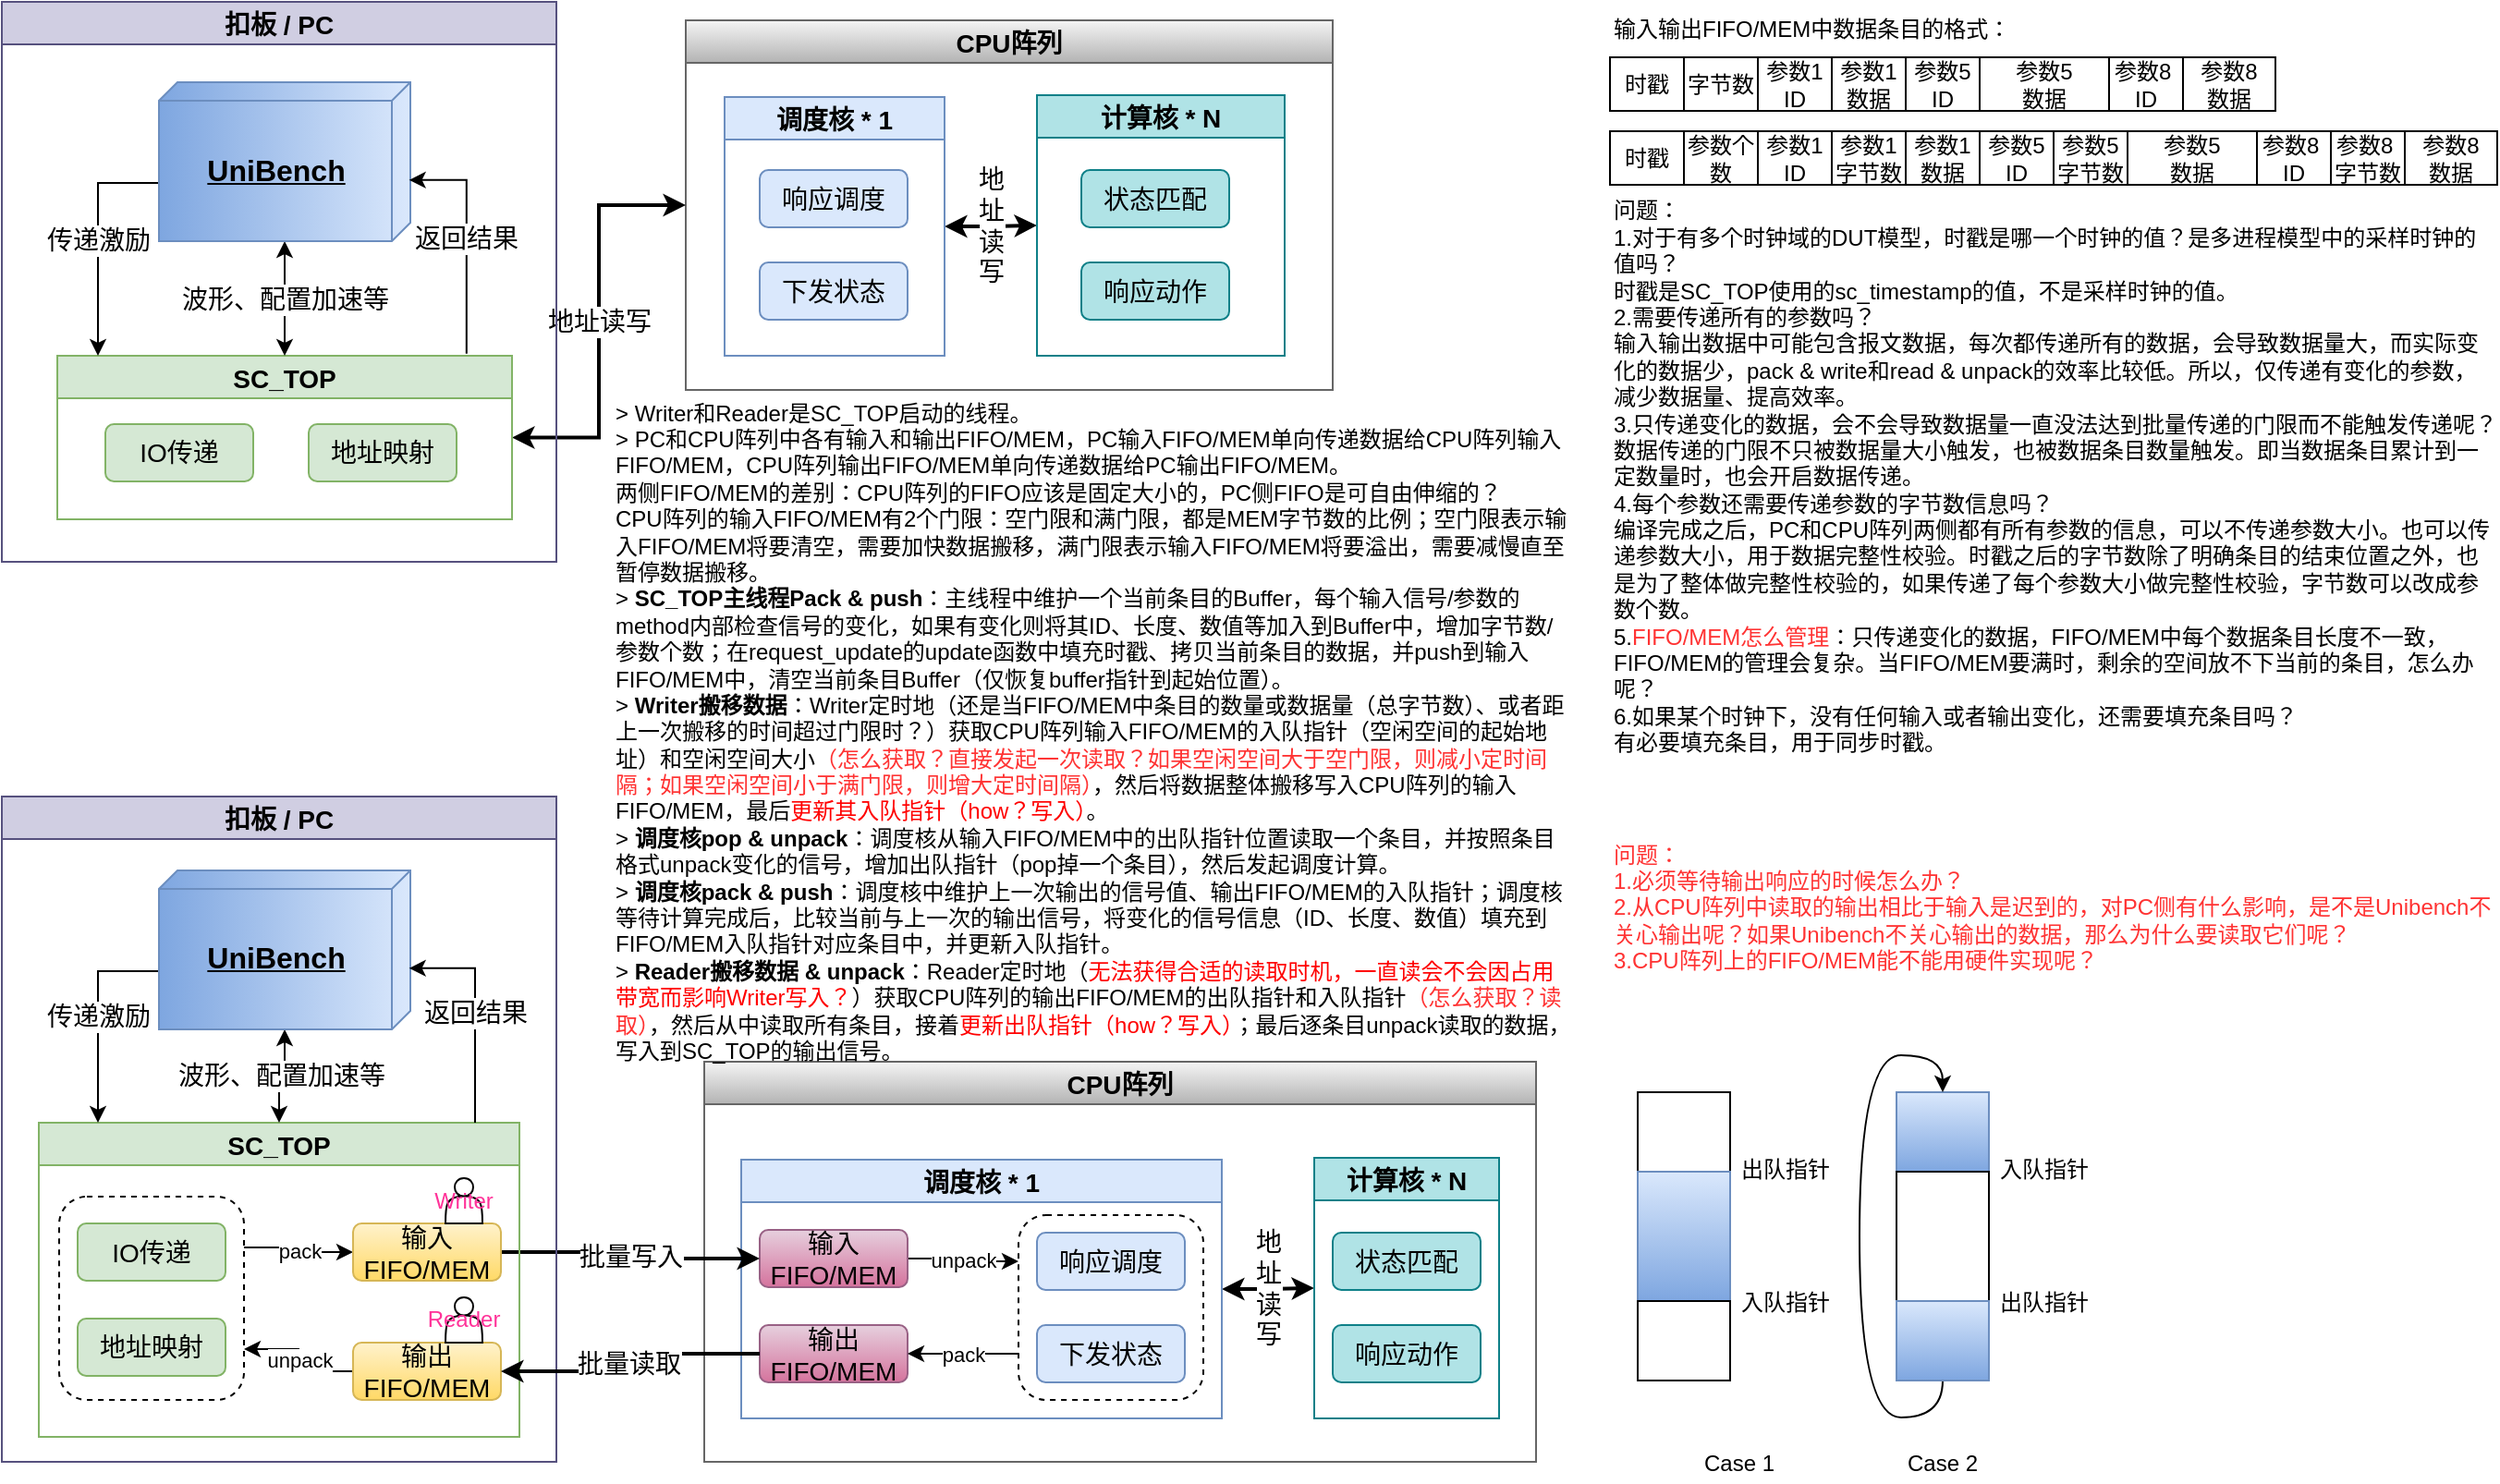 <mxfile version="24.0.4" type="github">
  <diagram name="第 1 页" id="bzBQHWBgV5mlvqt9g90e">
    <mxGraphModel dx="819" dy="-401" grid="1" gridSize="10" guides="1" tooltips="1" connect="1" arrows="1" fold="1" page="1" pageScale="1" pageWidth="1169" pageHeight="827" math="0" shadow="0">
      <root>
        <mxCell id="0" />
        <mxCell id="1" parent="0" />
        <mxCell id="LjgOpnGmxGzKYRoascXe-18" value="CPU阵列" style="swimlane;fontSize=14;fillColor=#f5f5f5;strokeColor=#666666;gradientColor=#b3b3b3;" vertex="1" parent="1">
          <mxGeometry x="390" y="850" width="350" height="200" as="geometry" />
        </mxCell>
        <mxCell id="LjgOpnGmxGzKYRoascXe-19" value="地&lt;br&gt;址&lt;br&gt;读&lt;br&gt;写" style="edgeStyle=orthogonalEdgeStyle;rounded=0;orthogonalLoop=1;jettySize=auto;html=1;exitX=1;exitY=0.5;exitDx=0;exitDy=0;entryX=0;entryY=0.5;entryDx=0;entryDy=0;strokeWidth=2;fontSize=14;startArrow=classic;startFill=1;" edge="1" parent="LjgOpnGmxGzKYRoascXe-18" source="LjgOpnGmxGzKYRoascXe-20" target="LjgOpnGmxGzKYRoascXe-42">
          <mxGeometry relative="1" as="geometry" />
        </mxCell>
        <mxCell id="LjgOpnGmxGzKYRoascXe-20" value="调度核 * 1" style="swimlane;fontSize=14;fillColor=#dae8fc;strokeColor=#6c8ebf;" vertex="1" parent="LjgOpnGmxGzKYRoascXe-18">
          <mxGeometry x="21" y="41.5" width="119" height="140" as="geometry" />
        </mxCell>
        <mxCell id="LjgOpnGmxGzKYRoascXe-97" value="响应调度" style="rounded=1;whiteSpace=wrap;html=1;fontSize=14;fillColor=#dae8fc;strokeColor=#6c8ebf;" vertex="1" parent="LjgOpnGmxGzKYRoascXe-20">
          <mxGeometry x="19" y="39.5" width="80" height="31" as="geometry" />
        </mxCell>
        <mxCell id="LjgOpnGmxGzKYRoascXe-98" value="下发状态" style="rounded=1;whiteSpace=wrap;html=1;fontSize=14;fillColor=#dae8fc;strokeColor=#6c8ebf;" vertex="1" parent="LjgOpnGmxGzKYRoascXe-20">
          <mxGeometry x="19" y="89.5" width="80" height="31" as="geometry" />
        </mxCell>
        <mxCell id="LjgOpnGmxGzKYRoascXe-42" value="计算核 * N" style="swimlane;fontSize=14;fillColor=#b0e3e6;strokeColor=#0e8088;" vertex="1" parent="LjgOpnGmxGzKYRoascXe-18">
          <mxGeometry x="190" y="40.5" width="134" height="141" as="geometry" />
        </mxCell>
        <mxCell id="LjgOpnGmxGzKYRoascXe-99" value="状态匹配" style="rounded=1;whiteSpace=wrap;html=1;fontSize=14;fillColor=#b0e3e6;strokeColor=#0e8088;" vertex="1" parent="LjgOpnGmxGzKYRoascXe-42">
          <mxGeometry x="24" y="40.5" width="80" height="31" as="geometry" />
        </mxCell>
        <mxCell id="LjgOpnGmxGzKYRoascXe-100" value="响应动作" style="rounded=1;whiteSpace=wrap;html=1;fontSize=14;fillColor=#b0e3e6;strokeColor=#0e8088;" vertex="1" parent="LjgOpnGmxGzKYRoascXe-42">
          <mxGeometry x="24" y="90.5" width="80" height="31" as="geometry" />
        </mxCell>
        <mxCell id="LjgOpnGmxGzKYRoascXe-64" value="地址读写" style="edgeStyle=orthogonalEdgeStyle;rounded=0;orthogonalLoop=1;jettySize=auto;html=1;exitX=1;exitY=0.5;exitDx=0;exitDy=0;fontSize=14;startArrow=classic;startFill=1;strokeWidth=2;entryX=0;entryY=0.5;entryDx=0;entryDy=0;" edge="1" parent="1" source="LjgOpnGmxGzKYRoascXe-66" target="LjgOpnGmxGzKYRoascXe-18">
          <mxGeometry x="0.002" relative="1" as="geometry">
            <mxPoint x="265" y="1140" as="sourcePoint" />
            <mxPoint x="570" y="927" as="targetPoint" />
            <mxPoint as="offset" />
          </mxGeometry>
        </mxCell>
        <mxCell id="LjgOpnGmxGzKYRoascXe-65" value="扣板 / PC" style="swimlane;fontSize=14;fillColor=#d0cee2;strokeColor=#56517e;" vertex="1" parent="1">
          <mxGeometry x="20" y="840" width="300" height="303" as="geometry" />
        </mxCell>
        <mxCell id="LjgOpnGmxGzKYRoascXe-66" value="SC_TOP" style="swimlane;fontSize=14;fillColor=#d5e8d4;strokeColor=#82b366;" vertex="1" parent="LjgOpnGmxGzKYRoascXe-65">
          <mxGeometry x="30" y="191.5" width="246" height="88.5" as="geometry" />
        </mxCell>
        <mxCell id="LjgOpnGmxGzKYRoascXe-90" value="地址映射" style="rounded=1;whiteSpace=wrap;html=1;fontSize=14;fillColor=#d5e8d4;strokeColor=#82b366;" vertex="1" parent="LjgOpnGmxGzKYRoascXe-66">
          <mxGeometry x="136" y="37" width="80" height="31" as="geometry" />
        </mxCell>
        <mxCell id="LjgOpnGmxGzKYRoascXe-91" value="IO传递" style="rounded=1;whiteSpace=wrap;html=1;fontSize=14;fillColor=#d5e8d4;strokeColor=#82b366;" vertex="1" parent="LjgOpnGmxGzKYRoascXe-66">
          <mxGeometry x="26" y="37" width="80" height="31" as="geometry" />
        </mxCell>
        <mxCell id="LjgOpnGmxGzKYRoascXe-93" value="传递激励" style="edgeStyle=orthogonalEdgeStyle;rounded=0;orthogonalLoop=1;jettySize=auto;html=1;fontSize=14;startArrow=none;startFill=0;" edge="1" parent="LjgOpnGmxGzKYRoascXe-65" source="LjgOpnGmxGzKYRoascXe-95" target="LjgOpnGmxGzKYRoascXe-66">
          <mxGeometry relative="1" as="geometry">
            <Array as="points">
              <mxPoint x="52" y="98" />
            </Array>
          </mxGeometry>
        </mxCell>
        <mxCell id="LjgOpnGmxGzKYRoascXe-94" value="波形、配置加速等" style="edgeStyle=orthogonalEdgeStyle;rounded=0;orthogonalLoop=1;jettySize=auto;html=1;strokeWidth=1;fontSize=14;startArrow=classic;startFill=1;" edge="1" parent="LjgOpnGmxGzKYRoascXe-65" source="LjgOpnGmxGzKYRoascXe-95" target="LjgOpnGmxGzKYRoascXe-66">
          <mxGeometry relative="1" as="geometry" />
        </mxCell>
        <mxCell id="LjgOpnGmxGzKYRoascXe-95" value="UniBench" style="verticalAlign=middle;align=center;spacingTop=8;spacingLeft=2;spacingRight=12;shape=cube;size=10;direction=south;fontStyle=5;html=1;fontSize=16;fillColor=#dae8fc;gradientColor=#7ea6e0;strokeColor=#6c8ebf;" vertex="1" parent="LjgOpnGmxGzKYRoascXe-65">
          <mxGeometry x="85" y="43.5" width="136" height="86" as="geometry" />
        </mxCell>
        <mxCell id="LjgOpnGmxGzKYRoascXe-96" value="返回结果" style="edgeStyle=orthogonalEdgeStyle;rounded=0;orthogonalLoop=1;jettySize=auto;html=1;fontSize=14;startArrow=none;startFill=0;exitX=0.9;exitY=-0.013;exitDx=0;exitDy=0;entryX=0.615;entryY=0.005;entryDx=0;entryDy=0;entryPerimeter=0;exitPerimeter=0;" edge="1" parent="LjgOpnGmxGzKYRoascXe-65" source="LjgOpnGmxGzKYRoascXe-66" target="LjgOpnGmxGzKYRoascXe-95">
          <mxGeometry relative="1" as="geometry">
            <mxPoint x="451" y="112.5" as="sourcePoint" />
            <mxPoint x="59.0" y="198.5" as="targetPoint" />
          </mxGeometry>
        </mxCell>
        <mxCell id="LjgOpnGmxGzKYRoascXe-118" value="CPU阵列" style="swimlane;fontSize=14;fillColor=#f5f5f5;strokeColor=#666666;gradientColor=#b3b3b3;" vertex="1" parent="1">
          <mxGeometry x="400" y="1413.5" width="450" height="216.5" as="geometry" />
        </mxCell>
        <mxCell id="LjgOpnGmxGzKYRoascXe-119" value="地&lt;br&gt;址&lt;br&gt;读&lt;br&gt;写" style="edgeStyle=orthogonalEdgeStyle;rounded=0;orthogonalLoop=1;jettySize=auto;html=1;exitX=1;exitY=0.5;exitDx=0;exitDy=0;entryX=0;entryY=0.5;entryDx=0;entryDy=0;strokeWidth=2;fontSize=14;startArrow=classic;startFill=1;" edge="1" parent="LjgOpnGmxGzKYRoascXe-118" source="LjgOpnGmxGzKYRoascXe-120" target="LjgOpnGmxGzKYRoascXe-123">
          <mxGeometry relative="1" as="geometry" />
        </mxCell>
        <mxCell id="LjgOpnGmxGzKYRoascXe-120" value="调度核 * 1" style="swimlane;fontSize=14;fillColor=#dae8fc;strokeColor=#6c8ebf;" vertex="1" parent="LjgOpnGmxGzKYRoascXe-118">
          <mxGeometry x="20" y="53" width="260" height="140" as="geometry" />
        </mxCell>
        <mxCell id="LjgOpnGmxGzKYRoascXe-121" value="响应调度" style="rounded=1;whiteSpace=wrap;html=1;fontSize=14;fillColor=#dae8fc;strokeColor=#6c8ebf;" vertex="1" parent="LjgOpnGmxGzKYRoascXe-120">
          <mxGeometry x="160" y="39.5" width="80" height="31" as="geometry" />
        </mxCell>
        <mxCell id="LjgOpnGmxGzKYRoascXe-122" value="下发状态" style="rounded=1;whiteSpace=wrap;html=1;fontSize=14;fillColor=#dae8fc;strokeColor=#6c8ebf;" vertex="1" parent="LjgOpnGmxGzKYRoascXe-120">
          <mxGeometry x="160" y="89.5" width="80" height="31" as="geometry" />
        </mxCell>
        <mxCell id="LjgOpnGmxGzKYRoascXe-191" value="unpack" style="edgeStyle=orthogonalEdgeStyle;rounded=0;orthogonalLoop=1;jettySize=auto;html=1;exitX=1;exitY=0.5;exitDx=0;exitDy=0;entryX=0;entryY=0.25;entryDx=0;entryDy=0;" edge="1" parent="LjgOpnGmxGzKYRoascXe-120" source="LjgOpnGmxGzKYRoascXe-137" target="LjgOpnGmxGzKYRoascXe-188">
          <mxGeometry relative="1" as="geometry" />
        </mxCell>
        <mxCell id="LjgOpnGmxGzKYRoascXe-137" value="输入FIFO/MEM" style="rounded=1;whiteSpace=wrap;html=1;fontSize=14;fillColor=#e6d0de;strokeColor=#996185;gradientColor=#d5739d;" vertex="1" parent="LjgOpnGmxGzKYRoascXe-120">
          <mxGeometry x="10" y="38" width="80" height="31" as="geometry" />
        </mxCell>
        <mxCell id="LjgOpnGmxGzKYRoascXe-138" value="输出FIFO/MEM" style="rounded=1;whiteSpace=wrap;html=1;fontSize=14;fillColor=#e6d0de;strokeColor=#996185;gradientColor=#d5739d;" vertex="1" parent="LjgOpnGmxGzKYRoascXe-120">
          <mxGeometry x="10" y="89.5" width="80" height="31" as="geometry" />
        </mxCell>
        <mxCell id="LjgOpnGmxGzKYRoascXe-192" value="pack" style="edgeStyle=orthogonalEdgeStyle;rounded=0;orthogonalLoop=1;jettySize=auto;html=1;exitX=0;exitY=0.75;exitDx=0;exitDy=0;entryX=1;entryY=0.5;entryDx=0;entryDy=0;" edge="1" parent="LjgOpnGmxGzKYRoascXe-120" source="LjgOpnGmxGzKYRoascXe-188" target="LjgOpnGmxGzKYRoascXe-138">
          <mxGeometry relative="1" as="geometry" />
        </mxCell>
        <mxCell id="LjgOpnGmxGzKYRoascXe-188" value="" style="rounded=1;whiteSpace=wrap;html=1;fillColor=none;dashed=1;" vertex="1" parent="LjgOpnGmxGzKYRoascXe-120">
          <mxGeometry x="150" y="30" width="100" height="100" as="geometry" />
        </mxCell>
        <mxCell id="LjgOpnGmxGzKYRoascXe-123" value="计算核 * N" style="swimlane;fontSize=14;fillColor=#b0e3e6;strokeColor=#0e8088;" vertex="1" parent="LjgOpnGmxGzKYRoascXe-118">
          <mxGeometry x="330" y="52" width="100" height="141" as="geometry" />
        </mxCell>
        <mxCell id="LjgOpnGmxGzKYRoascXe-124" value="状态匹配" style="rounded=1;whiteSpace=wrap;html=1;fontSize=14;fillColor=#b0e3e6;strokeColor=#0e8088;" vertex="1" parent="LjgOpnGmxGzKYRoascXe-123">
          <mxGeometry x="10" y="40.5" width="80" height="31" as="geometry" />
        </mxCell>
        <mxCell id="LjgOpnGmxGzKYRoascXe-125" value="响应动作" style="rounded=1;whiteSpace=wrap;html=1;fontSize=14;fillColor=#b0e3e6;strokeColor=#0e8088;" vertex="1" parent="LjgOpnGmxGzKYRoascXe-123">
          <mxGeometry x="10" y="90.5" width="80" height="31" as="geometry" />
        </mxCell>
        <mxCell id="LjgOpnGmxGzKYRoascXe-126" value="批量写入" style="edgeStyle=orthogonalEdgeStyle;rounded=0;orthogonalLoop=1;jettySize=auto;html=1;exitX=1;exitY=0.5;exitDx=0;exitDy=0;fontSize=14;startArrow=none;startFill=0;strokeWidth=2;entryX=0;entryY=0.5;entryDx=0;entryDy=0;" edge="1" parent="1" source="LjgOpnGmxGzKYRoascXe-135" target="LjgOpnGmxGzKYRoascXe-137">
          <mxGeometry x="0.002" relative="1" as="geometry">
            <mxPoint x="265" y="1580" as="sourcePoint" />
            <mxPoint x="570" y="1367" as="targetPoint" />
            <mxPoint as="offset" />
          </mxGeometry>
        </mxCell>
        <mxCell id="LjgOpnGmxGzKYRoascXe-127" value="扣板 / PC" style="swimlane;fontSize=14;fillColor=#d0cee2;strokeColor=#56517e;" vertex="1" parent="1">
          <mxGeometry x="20" y="1270" width="300" height="360" as="geometry" />
        </mxCell>
        <mxCell id="LjgOpnGmxGzKYRoascXe-128" value="SC_TOP" style="swimlane;fontSize=14;fillColor=#d5e8d4;strokeColor=#82b366;" vertex="1" parent="LjgOpnGmxGzKYRoascXe-127">
          <mxGeometry x="20" y="176.5" width="260" height="170" as="geometry" />
        </mxCell>
        <mxCell id="LjgOpnGmxGzKYRoascXe-129" value="地址映射" style="rounded=1;whiteSpace=wrap;html=1;fontSize=14;fillColor=#d5e8d4;strokeColor=#82b366;" vertex="1" parent="LjgOpnGmxGzKYRoascXe-128">
          <mxGeometry x="21" y="106" width="80" height="31" as="geometry" />
        </mxCell>
        <mxCell id="LjgOpnGmxGzKYRoascXe-144" value="pack" style="edgeStyle=orthogonalEdgeStyle;rounded=0;orthogonalLoop=1;jettySize=auto;html=1;exitX=1;exitY=0.25;exitDx=0;exitDy=0;" edge="1" parent="LjgOpnGmxGzKYRoascXe-128" source="LjgOpnGmxGzKYRoascXe-145" target="LjgOpnGmxGzKYRoascXe-135">
          <mxGeometry relative="1" as="geometry" />
        </mxCell>
        <mxCell id="LjgOpnGmxGzKYRoascXe-130" value="IO传递" style="rounded=1;whiteSpace=wrap;html=1;fontSize=14;fillColor=#d5e8d4;strokeColor=#82b366;" vertex="1" parent="LjgOpnGmxGzKYRoascXe-128">
          <mxGeometry x="21" y="54.5" width="80" height="31" as="geometry" />
        </mxCell>
        <mxCell id="LjgOpnGmxGzKYRoascXe-135" value="输入FIFO/MEM" style="rounded=1;whiteSpace=wrap;html=1;fontSize=14;fillColor=#fff2cc;strokeColor=#d6b656;gradientColor=#ffd966;" vertex="1" parent="LjgOpnGmxGzKYRoascXe-128">
          <mxGeometry x="170" y="54.5" width="80" height="31" as="geometry" />
        </mxCell>
        <mxCell id="LjgOpnGmxGzKYRoascXe-146" value="unpack" style="edgeStyle=orthogonalEdgeStyle;rounded=0;orthogonalLoop=1;jettySize=auto;html=1;entryX=1;entryY=0.75;entryDx=0;entryDy=0;" edge="1" parent="LjgOpnGmxGzKYRoascXe-128" source="LjgOpnGmxGzKYRoascXe-136" target="LjgOpnGmxGzKYRoascXe-145">
          <mxGeometry relative="1" as="geometry" />
        </mxCell>
        <mxCell id="LjgOpnGmxGzKYRoascXe-136" value="输出FIFO/MEM" style="rounded=1;whiteSpace=wrap;html=1;fontSize=14;fillColor=#fff2cc;strokeColor=#d6b656;gradientColor=#ffd966;" vertex="1" parent="LjgOpnGmxGzKYRoascXe-128">
          <mxGeometry x="170" y="119" width="80" height="31" as="geometry" />
        </mxCell>
        <mxCell id="LjgOpnGmxGzKYRoascXe-145" value="" style="rounded=1;whiteSpace=wrap;html=1;fillColor=none;dashed=1;" vertex="1" parent="LjgOpnGmxGzKYRoascXe-128">
          <mxGeometry x="11" y="40" width="100" height="110" as="geometry" />
        </mxCell>
        <mxCell id="LjgOpnGmxGzKYRoascXe-147" value="Writer" style="shape=actor;whiteSpace=wrap;html=1;fontColor=#FF3399;labelBackgroundColor=none;labelBorderColor=none;" vertex="1" parent="LjgOpnGmxGzKYRoascXe-128">
          <mxGeometry x="220" y="30" width="20" height="24.5" as="geometry" />
        </mxCell>
        <mxCell id="LjgOpnGmxGzKYRoascXe-148" value="Reader" style="shape=actor;whiteSpace=wrap;html=1;fontColor=#FF3399;labelBackgroundColor=none;labelBorderColor=none;" vertex="1" parent="LjgOpnGmxGzKYRoascXe-128">
          <mxGeometry x="220" y="94.5" width="20" height="24.5" as="geometry" />
        </mxCell>
        <mxCell id="LjgOpnGmxGzKYRoascXe-131" value="传递激励" style="edgeStyle=orthogonalEdgeStyle;rounded=0;orthogonalLoop=1;jettySize=auto;html=1;fontSize=14;startArrow=none;startFill=0;" edge="1" parent="LjgOpnGmxGzKYRoascXe-127" source="LjgOpnGmxGzKYRoascXe-133" target="LjgOpnGmxGzKYRoascXe-128">
          <mxGeometry relative="1" as="geometry">
            <Array as="points">
              <mxPoint x="52" y="94.5" />
            </Array>
          </mxGeometry>
        </mxCell>
        <mxCell id="LjgOpnGmxGzKYRoascXe-132" value="波形、配置加速等" style="edgeStyle=orthogonalEdgeStyle;rounded=0;orthogonalLoop=1;jettySize=auto;html=1;strokeWidth=1;fontSize=14;startArrow=classic;startFill=1;" edge="1" parent="LjgOpnGmxGzKYRoascXe-127" source="LjgOpnGmxGzKYRoascXe-133" target="LjgOpnGmxGzKYRoascXe-128">
          <mxGeometry relative="1" as="geometry" />
        </mxCell>
        <mxCell id="LjgOpnGmxGzKYRoascXe-133" value="UniBench" style="verticalAlign=middle;align=center;spacingTop=8;spacingLeft=2;spacingRight=12;shape=cube;size=10;direction=south;fontStyle=5;html=1;fontSize=16;fillColor=#dae8fc;gradientColor=#7ea6e0;strokeColor=#6c8ebf;" vertex="1" parent="LjgOpnGmxGzKYRoascXe-127">
          <mxGeometry x="85" y="40" width="136" height="86" as="geometry" />
        </mxCell>
        <mxCell id="LjgOpnGmxGzKYRoascXe-134" value="返回结果" style="edgeStyle=orthogonalEdgeStyle;rounded=0;orthogonalLoop=1;jettySize=auto;html=1;fontSize=14;startArrow=none;startFill=0;entryX=0.615;entryY=0.005;entryDx=0;entryDy=0;entryPerimeter=0;" edge="1" parent="LjgOpnGmxGzKYRoascXe-127" source="LjgOpnGmxGzKYRoascXe-128" target="LjgOpnGmxGzKYRoascXe-133">
          <mxGeometry relative="1" as="geometry">
            <mxPoint x="451" y="109" as="sourcePoint" />
            <mxPoint x="59.0" y="195" as="targetPoint" />
            <Array as="points">
              <mxPoint x="256" y="92.5" />
            </Array>
          </mxGeometry>
        </mxCell>
        <mxCell id="LjgOpnGmxGzKYRoascXe-139" value="批量读取" style="edgeStyle=orthogonalEdgeStyle;rounded=0;orthogonalLoop=1;jettySize=auto;html=1;exitX=1;exitY=0.5;exitDx=0;exitDy=0;fontSize=14;startArrow=classic;startFill=1;strokeWidth=2;entryX=0;entryY=0.5;entryDx=0;entryDy=0;endArrow=none;endFill=0;" edge="1" parent="1" source="LjgOpnGmxGzKYRoascXe-136" target="LjgOpnGmxGzKYRoascXe-138">
          <mxGeometry x="-0.075" y="4" relative="1" as="geometry">
            <mxPoint x="290" y="1534" as="sourcePoint" />
            <mxPoint x="480" y="1460" as="targetPoint" />
            <mxPoint as="offset" />
          </mxGeometry>
        </mxCell>
        <mxCell id="LjgOpnGmxGzKYRoascXe-149" value="&lt;div&gt;&lt;span style=&quot;background-color: initial; color: rgb(255, 51, 51);&quot;&gt;问题：&lt;/span&gt;&lt;br&gt;&lt;/div&gt;&lt;div&gt;&lt;font color=&quot;#ff3333&quot;&gt;1.必须等待输出响应的时候怎么办？&lt;/font&gt;&lt;/div&gt;&lt;div&gt;&lt;font color=&quot;#ff3333&quot;&gt;2.从CPU阵列中读取的输出相比于输入是迟到的，对PC侧有什么影响，是不是Unibench不关心输出呢？&lt;/font&gt;&lt;span style=&quot;color: rgb(255, 51, 51); background-color: initial;&quot;&gt;如果Unibench不关心输出的数据，那么为什么要读取它们呢？&lt;/span&gt;&lt;/div&gt;&lt;div&gt;&lt;span style=&quot;color: rgb(255, 51, 51); background-color: initial;&quot;&gt;3.CPU阵列上的FIFO/MEM能不能用硬件实现呢？&lt;/span&gt;&lt;/div&gt;" style="text;html=1;align=left;verticalAlign=middle;whiteSpace=wrap;rounded=0;" vertex="1" parent="1">
          <mxGeometry x="890" y="1250" width="480" height="160" as="geometry" />
        </mxCell>
        <mxCell id="LjgOpnGmxGzKYRoascXe-150" value="时戳" style="rounded=0;whiteSpace=wrap;html=1;" vertex="1" parent="1">
          <mxGeometry x="890" y="870" width="40" height="29" as="geometry" />
        </mxCell>
        <mxCell id="LjgOpnGmxGzKYRoascXe-164" value="字节数" style="rounded=0;whiteSpace=wrap;html=1;" vertex="1" parent="1">
          <mxGeometry x="930" y="870" width="40" height="29" as="geometry" />
        </mxCell>
        <mxCell id="LjgOpnGmxGzKYRoascXe-165" value="参数1&lt;div&gt;ID&lt;/div&gt;" style="rounded=0;whiteSpace=wrap;html=1;" vertex="1" parent="1">
          <mxGeometry x="970" y="870" width="40" height="29" as="geometry" />
        </mxCell>
        <mxCell id="LjgOpnGmxGzKYRoascXe-166" value="参数1&lt;div&gt;数据&lt;/div&gt;" style="rounded=0;whiteSpace=wrap;html=1;" vertex="1" parent="1">
          <mxGeometry x="1010" y="870" width="40" height="29" as="geometry" />
        </mxCell>
        <mxCell id="LjgOpnGmxGzKYRoascXe-167" value="参数5&lt;div&gt;ID&lt;/div&gt;" style="rounded=0;whiteSpace=wrap;html=1;" vertex="1" parent="1">
          <mxGeometry x="1050" y="870" width="40" height="29" as="geometry" />
        </mxCell>
        <mxCell id="LjgOpnGmxGzKYRoascXe-168" value="参数5&lt;div&gt;&lt;span style=&quot;background-color: initial;&quot;&gt;数据&lt;/span&gt;&lt;/div&gt;" style="rounded=0;whiteSpace=wrap;html=1;" vertex="1" parent="1">
          <mxGeometry x="1090" y="870" width="70" height="29" as="geometry" />
        </mxCell>
        <mxCell id="LjgOpnGmxGzKYRoascXe-169" value="参数8&amp;nbsp;&lt;div&gt;ID&lt;/div&gt;" style="rounded=0;whiteSpace=wrap;html=1;" vertex="1" parent="1">
          <mxGeometry x="1160" y="870" width="40" height="29" as="geometry" />
        </mxCell>
        <mxCell id="LjgOpnGmxGzKYRoascXe-170" value="参数8&lt;div&gt;数&lt;span style=&quot;background-color: initial;&quot;&gt;据&lt;/span&gt;&lt;/div&gt;" style="rounded=0;whiteSpace=wrap;html=1;" vertex="1" parent="1">
          <mxGeometry x="1200" y="870" width="50" height="29" as="geometry" />
        </mxCell>
        <mxCell id="LjgOpnGmxGzKYRoascXe-171" value="&lt;span style=&quot;&quot;&gt;输入输出FIFO/MEM中数据条目的格式：&lt;/span&gt;" style="text;html=1;align=left;verticalAlign=middle;whiteSpace=wrap;rounded=0;" vertex="1" parent="1">
          <mxGeometry x="890" y="840" width="370" height="30" as="geometry" />
        </mxCell>
        <mxCell id="LjgOpnGmxGzKYRoascXe-172" value="&lt;span style=&quot;&quot;&gt;问题：&lt;/span&gt;&lt;div&gt;&lt;span style=&quot;&quot;&gt;1.对于有多个时钟域的DUT模型，时戳是哪一个时钟的值？是多进程模型中的采样时钟的值吗？&lt;/span&gt;&lt;/div&gt;&lt;div&gt;时戳是SC_TOP使用的sc_timestamp的值，不是采样时钟的值。&lt;/div&gt;&lt;div&gt;2.需要传递所有的参数吗？&lt;/div&gt;&lt;div&gt;输入输出数据中可能包含报文数据，每次都传递所有的数据，会导致数据量大，而实际变化的数据少，pack &amp;amp; write和read &amp;amp; unpack的效率比较低。所以，仅传递有变化的参数，减少数据量、提高效率。&lt;/div&gt;&lt;div&gt;3.只传递变化的数据，会不会导致数据量一直没法达到批量传递的门限而不能触发传递呢？&lt;/div&gt;&lt;div&gt;数据传递的门限不只被数据量大小触发，也被数据条目数量触发。即当数据条目累计到一定数量时，也会开启数据传递。&lt;/div&gt;&lt;div&gt;4.每个参数还需要传递参数的字节数信息吗？&lt;/div&gt;&lt;div&gt;编译完成之后，PC和CPU阵列两侧都有&lt;span style=&quot;background-color: initial;&quot;&gt;所有&lt;/span&gt;&lt;span style=&quot;background-color: initial;&quot;&gt;参数的信息，可以不传递参数大小。也可以传递参数大小，用于数据完整性校验。时戳之后的字节数除了明确条目的结束位置之外，也是为了整体做完整性校验的，如果传递了每个参数大小做完整性校验，字节数可以改成参数个数。&lt;/span&gt;&lt;/div&gt;&lt;div&gt;&lt;span style=&quot;background-color: initial;&quot;&gt;5.&lt;font color=&quot;#ff3333&quot;&gt;FIFO/MEM怎么管理&lt;/font&gt;：只传递变化的数据，FIFO/MEM中每个数据条目长度不一致，FIFO/MEM的管理会复杂。当FIFO/MEM要满时，剩余的空间放不下当前的条目，怎么办呢？&lt;/span&gt;&lt;/div&gt;&lt;div&gt;&lt;span style=&quot;background-color: initial;&quot;&gt;6.如果某个时钟下，没有任何输入或者输出变化，还需要填充条目吗？&lt;/span&gt;&lt;/div&gt;&lt;div&gt;&lt;span style=&quot;background-color: initial;&quot;&gt;有必要填充条目，用于同步时戳。&lt;/span&gt;&lt;/div&gt;" style="text;html=1;align=left;verticalAlign=middle;whiteSpace=wrap;rounded=0;" vertex="1" parent="1">
          <mxGeometry x="890" y="943" width="480" height="307" as="geometry" />
        </mxCell>
        <mxCell id="LjgOpnGmxGzKYRoascXe-175" value="时戳" style="rounded=0;whiteSpace=wrap;html=1;" vertex="1" parent="1">
          <mxGeometry x="890" y="910" width="40" height="29" as="geometry" />
        </mxCell>
        <mxCell id="LjgOpnGmxGzKYRoascXe-176" value="参数个数" style="rounded=0;whiteSpace=wrap;html=1;" vertex="1" parent="1">
          <mxGeometry x="930" y="910" width="40" height="29" as="geometry" />
        </mxCell>
        <mxCell id="LjgOpnGmxGzKYRoascXe-177" value="参数1&lt;div&gt;ID&lt;/div&gt;" style="rounded=0;whiteSpace=wrap;html=1;" vertex="1" parent="1">
          <mxGeometry x="970" y="910" width="40" height="29" as="geometry" />
        </mxCell>
        <mxCell id="LjgOpnGmxGzKYRoascXe-178" value="参数1&lt;div&gt;数据&lt;/div&gt;" style="rounded=0;whiteSpace=wrap;html=1;" vertex="1" parent="1">
          <mxGeometry x="1050" y="910" width="40" height="29" as="geometry" />
        </mxCell>
        <mxCell id="LjgOpnGmxGzKYRoascXe-179" value="参数5&lt;div&gt;ID&lt;/div&gt;" style="rounded=0;whiteSpace=wrap;html=1;" vertex="1" parent="1">
          <mxGeometry x="1090" y="910" width="40" height="29" as="geometry" />
        </mxCell>
        <mxCell id="LjgOpnGmxGzKYRoascXe-180" value="参数5&lt;div&gt;&lt;span style=&quot;background-color: initial;&quot;&gt;数据&lt;/span&gt;&lt;/div&gt;" style="rounded=0;whiteSpace=wrap;html=1;" vertex="1" parent="1">
          <mxGeometry x="1170" y="910" width="70" height="29" as="geometry" />
        </mxCell>
        <mxCell id="LjgOpnGmxGzKYRoascXe-181" value="参数8&amp;nbsp;&lt;div&gt;ID&lt;/div&gt;" style="rounded=0;whiteSpace=wrap;html=1;" vertex="1" parent="1">
          <mxGeometry x="1240" y="910" width="40" height="29" as="geometry" />
        </mxCell>
        <mxCell id="LjgOpnGmxGzKYRoascXe-182" value="参数8&lt;div&gt;数&lt;span style=&quot;background-color: initial;&quot;&gt;据&lt;/span&gt;&lt;/div&gt;" style="rounded=0;whiteSpace=wrap;html=1;" vertex="1" parent="1">
          <mxGeometry x="1320" y="910" width="50" height="29" as="geometry" />
        </mxCell>
        <mxCell id="LjgOpnGmxGzKYRoascXe-183" value="参数1&lt;div&gt;字节数&lt;/div&gt;" style="rounded=0;whiteSpace=wrap;html=1;" vertex="1" parent="1">
          <mxGeometry x="1010" y="910" width="40" height="29" as="geometry" />
        </mxCell>
        <mxCell id="LjgOpnGmxGzKYRoascXe-184" value="参数5&lt;div&gt;字节数&lt;/div&gt;" style="rounded=0;whiteSpace=wrap;html=1;" vertex="1" parent="1">
          <mxGeometry x="1130" y="910" width="40" height="29" as="geometry" />
        </mxCell>
        <mxCell id="LjgOpnGmxGzKYRoascXe-186" value="参数8&amp;nbsp;&lt;div&gt;字节数&lt;/div&gt;" style="rounded=0;whiteSpace=wrap;html=1;" vertex="1" parent="1">
          <mxGeometry x="1280" y="910" width="40" height="29" as="geometry" />
        </mxCell>
        <mxCell id="LjgOpnGmxGzKYRoascXe-187" value="&lt;div&gt;&lt;span style=&quot;background-color: initial;&quot;&gt;&amp;gt; Writer和Reader是SC_TOP启动的线程。&lt;/span&gt;&lt;/div&gt;&lt;div&gt;&lt;span style=&quot;background-color: initial;&quot;&gt;&amp;gt; PC和CPU阵列中各有输入和输出FIFO/MEM，PC输入FIFO/MEM单向传递数据给CPU阵列输入FIFO/MEM，CPU阵列输出FIFO/MEM单向传递数据给PC输出FIFO/MEM。&lt;/span&gt;&lt;br&gt;&lt;/div&gt;&lt;div&gt;两侧FIFO/MEM的差别：&lt;span style=&quot;background-color: initial;&quot;&gt;CPU阵列的FIFO应该是固定大小的，&lt;/span&gt;&lt;span style=&quot;background-color: initial;&quot;&gt;PC侧FIFO&lt;/span&gt;&lt;span style=&quot;background-color: initial;&quot;&gt;是可自由伸缩的？&lt;/span&gt;&lt;/div&gt;&lt;div&gt;CPU阵列的输入FIFO/MEM有2个门限：空门限和满门限，都是MEM字节数的比例；空门限表示输入FIFO/MEM将要清空，需要加快数据搬移，满门限表示输入FIFO/MEM将要溢出，需要减慢直至暂停数据搬移。&lt;br&gt;&lt;/div&gt;&lt;div&gt;&lt;span style=&quot;background-color: initial;&quot;&gt;&amp;gt;&amp;nbsp;&lt;/span&gt;&lt;b style=&quot;background-color: initial;&quot;&gt;SC_TOP&lt;/b&gt;&lt;b style=&quot;background-color: initial;&quot;&gt;主线程Pack &amp;amp; push&lt;/b&gt;&lt;span style=&quot;background-color: initial;&quot;&gt;：主线程中维护一个当前条目的Buffer，每个输入信号/参数的method内部检查信号的变化，如果有变化则将其ID、长度、数值等加入到Buffer中，增加字节数/参数个数；在request_update的update函数中填充时戳、拷贝当前条目的数据，并push到输入FIFO/MEM中，清空当前条目Buffer（仅恢复buffer指针到起始位置）。&lt;/span&gt;&lt;/div&gt;&lt;div&gt;&amp;gt; &lt;b&gt;Writer搬移数据&lt;/b&gt;：&lt;span style=&quot;background-color: initial;&quot;&gt;Writer定时地&lt;/span&gt;&lt;span style=&quot;background-color: initial;&quot;&gt;（还是当FIFO/MEM中条目的数量或数据量（总字节数）、或者距上一次搬移的时间超过门限时？&lt;/span&gt;&lt;span style=&quot;background-color: initial;&quot;&gt;）&lt;/span&gt;&lt;font style=&quot;background-color: initial;&quot;&gt;获取CPU阵列输入FIFO/MEM的入队指针（&lt;/font&gt;&lt;span style=&quot;background-color: initial;&quot;&gt;空闲空间的起始地址&lt;/span&gt;&lt;font style=&quot;background-color: initial;&quot;&gt;）和空闲空间大小&lt;/font&gt;&lt;font style=&quot;background-color: initial;&quot; color=&quot;#ff3333&quot;&gt;（怎么获取？直接发起一次读取？如果空闲空间大于空门限，则减小定时间隔；如果空闲空间小于满门限，则增大定时间隔）&lt;/font&gt;&lt;span style=&quot;background-color: initial;&quot;&gt;，然后将数据整体搬移写入CPU阵列的输入FIFO/MEM，最后&lt;/span&gt;&lt;font style=&quot;background-color: initial;&quot; color=&quot;#ff0000&quot;&gt;更新其入队指针（how？写入）&lt;/font&gt;&lt;span style=&quot;background-color: initial;&quot;&gt;。&lt;/span&gt;&lt;/div&gt;&lt;div&gt;&amp;gt; &lt;b&gt;调度核pop &amp;amp; unpack&lt;/b&gt;：调度核从输入FIFO/MEM中的出队指针位置读取一个条目，并按照条目格式unpack变化的信号，增加出队指针（pop掉一个条目），然后发起调度计算。&lt;/div&gt;&lt;div&gt;&amp;gt; &lt;b&gt;调度核pack &amp;amp; push&lt;/b&gt;：调度核中维护上一次输出的信号值、输出FIFO/MEM的入队指针；调度核等待计算完成后，比较当前与上一次的输出信号，将变化的信号信息（ID、长度、数值）填充到FIFO/MEM入队指针对应条目中，并更新入队指针。&lt;/div&gt;&lt;div&gt;&amp;gt; &lt;b&gt;Reader搬移数据 &amp;amp; unpack&lt;/b&gt;：Reader定时地（&lt;font color=&quot;#ff0000&quot;&gt;无法获得合适的读取时机，一直读会不会因占用带宽而影响Writer写入？&lt;/font&gt;&lt;span style=&quot;background-color: initial;&quot;&gt;）获取&lt;/span&gt;&lt;span style=&quot;background-color: initial;&quot;&gt;CPU阵列的输出FIFO/MEM的出队指针和入队指针&lt;/span&gt;&lt;span style=&quot;color: rgb(255, 51, 51); background-color: initial;&quot;&gt;（怎么获取？读取）&lt;/span&gt;&lt;span style=&quot;background-color: initial;&quot;&gt;，然后&lt;/span&gt;&lt;span style=&quot;background-color: initial;&quot;&gt;从中读取所有条目，接着&lt;/span&gt;&lt;font style=&quot;background-color: initial;&quot; color=&quot;#ff0000&quot;&gt;更新出队指针（how？写入）&lt;/font&gt;&lt;span style=&quot;background-color: initial;&quot;&gt;；最后逐条目unpack读取的数据，写入到SC_TOP的输出信号。&lt;/span&gt;&lt;/div&gt;" style="text;html=1;align=left;verticalAlign=middle;whiteSpace=wrap;rounded=0;" vertex="1" parent="1">
          <mxGeometry x="350" y="1060" width="520" height="350" as="geometry" />
        </mxCell>
        <mxCell id="LjgOpnGmxGzKYRoascXe-193" value="" style="rounded=0;whiteSpace=wrap;html=1;" vertex="1" parent="1">
          <mxGeometry x="905" y="1430" width="50" height="43" as="geometry" />
        </mxCell>
        <mxCell id="LjgOpnGmxGzKYRoascXe-194" value="" style="rounded=0;whiteSpace=wrap;html=1;fillColor=#dae8fc;gradientColor=#7ea6e0;strokeColor=#6c8ebf;" vertex="1" parent="1">
          <mxGeometry x="905" y="1473" width="50" height="70" as="geometry" />
        </mxCell>
        <mxCell id="LjgOpnGmxGzKYRoascXe-195" value="" style="rounded=0;whiteSpace=wrap;html=1;" vertex="1" parent="1">
          <mxGeometry x="905" y="1543" width="50" height="43" as="geometry" />
        </mxCell>
        <mxCell id="LjgOpnGmxGzKYRoascXe-196" value="出队指针" style="text;html=1;align=center;verticalAlign=middle;whiteSpace=wrap;rounded=0;" vertex="1" parent="1">
          <mxGeometry x="955" y="1461" width="60" height="21" as="geometry" />
        </mxCell>
        <mxCell id="LjgOpnGmxGzKYRoascXe-197" value="入队指针" style="text;html=1;align=center;verticalAlign=middle;whiteSpace=wrap;rounded=0;" vertex="1" parent="1">
          <mxGeometry x="955" y="1533" width="60" height="21" as="geometry" />
        </mxCell>
        <mxCell id="LjgOpnGmxGzKYRoascXe-198" value="" style="rounded=0;whiteSpace=wrap;html=1;fillColor=#dae8fc;gradientColor=#7ea6e0;strokeColor=#6c8ebf;" vertex="1" parent="1">
          <mxGeometry x="1045" y="1430" width="50" height="43" as="geometry" />
        </mxCell>
        <mxCell id="LjgOpnGmxGzKYRoascXe-199" value="" style="rounded=0;whiteSpace=wrap;html=1;" vertex="1" parent="1">
          <mxGeometry x="1045" y="1473" width="50" height="70" as="geometry" />
        </mxCell>
        <mxCell id="LjgOpnGmxGzKYRoascXe-204" style="edgeStyle=orthogonalEdgeStyle;rounded=0;orthogonalLoop=1;jettySize=auto;html=1;exitX=0.5;exitY=1;exitDx=0;exitDy=0;entryX=0.5;entryY=0;entryDx=0;entryDy=0;curved=1;" edge="1" parent="1" source="LjgOpnGmxGzKYRoascXe-200" target="LjgOpnGmxGzKYRoascXe-198">
          <mxGeometry relative="1" as="geometry">
            <Array as="points">
              <mxPoint x="1070" y="1606" />
              <mxPoint x="1025" y="1606" />
              <mxPoint x="1025" y="1410" />
              <mxPoint x="1070" y="1410" />
            </Array>
          </mxGeometry>
        </mxCell>
        <mxCell id="LjgOpnGmxGzKYRoascXe-200" value="" style="rounded=0;whiteSpace=wrap;html=1;fillColor=#dae8fc;gradientColor=#7ea6e0;strokeColor=#6c8ebf;" vertex="1" parent="1">
          <mxGeometry x="1045" y="1543" width="50" height="43" as="geometry" />
        </mxCell>
        <mxCell id="LjgOpnGmxGzKYRoascXe-201" value="出队指针" style="text;html=1;align=center;verticalAlign=middle;whiteSpace=wrap;rounded=0;" vertex="1" parent="1">
          <mxGeometry x="1095" y="1533" width="60" height="21" as="geometry" />
        </mxCell>
        <mxCell id="LjgOpnGmxGzKYRoascXe-202" value="入队指针" style="text;html=1;align=center;verticalAlign=middle;whiteSpace=wrap;rounded=0;" vertex="1" parent="1">
          <mxGeometry x="1095" y="1461" width="60" height="21" as="geometry" />
        </mxCell>
        <mxCell id="LjgOpnGmxGzKYRoascXe-205" value="Case 1" style="text;html=1;align=center;verticalAlign=middle;whiteSpace=wrap;rounded=0;" vertex="1" parent="1">
          <mxGeometry x="930" y="1620" width="60" height="21" as="geometry" />
        </mxCell>
        <mxCell id="LjgOpnGmxGzKYRoascXe-206" value="Case 2" style="text;html=1;align=center;verticalAlign=middle;whiteSpace=wrap;rounded=0;" vertex="1" parent="1">
          <mxGeometry x="1040" y="1620" width="60" height="21" as="geometry" />
        </mxCell>
      </root>
    </mxGraphModel>
  </diagram>
</mxfile>
